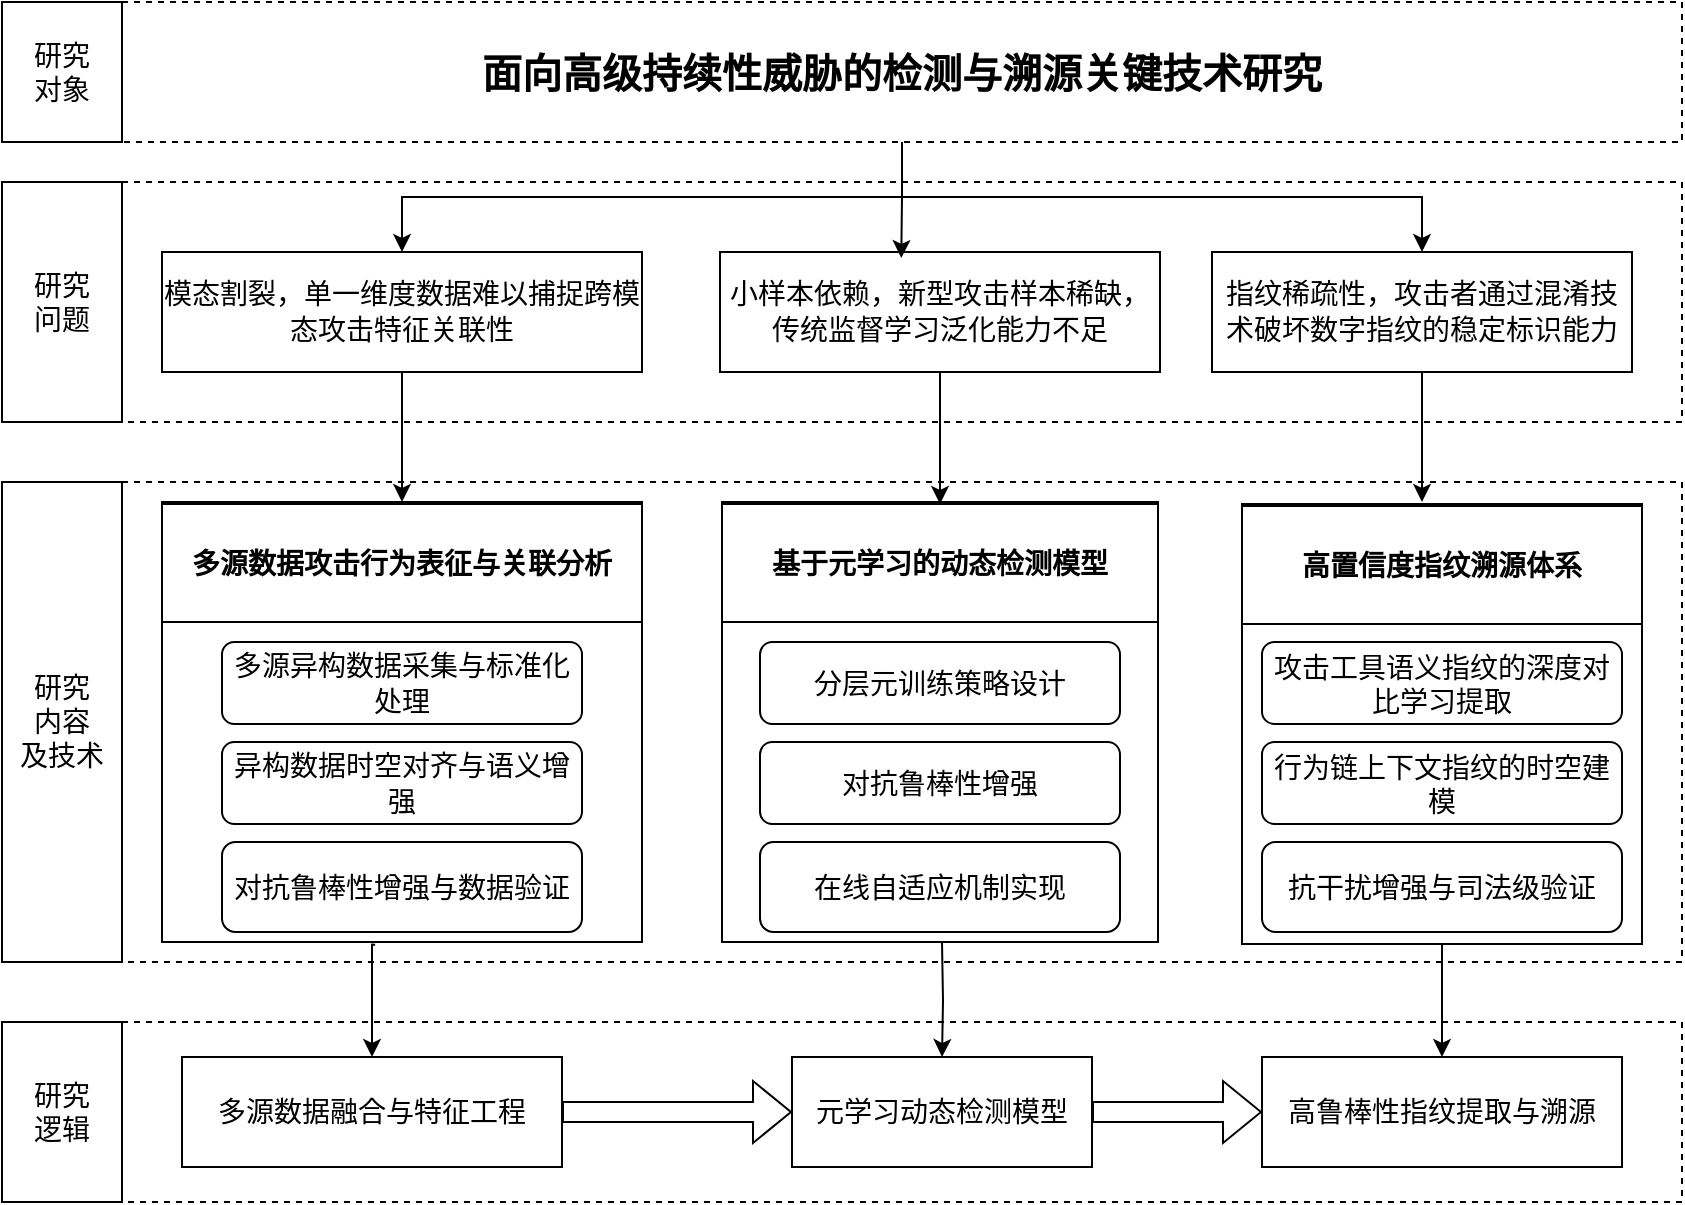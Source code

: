 <mxfile version="26.1.0">
  <diagram id="31b32b95-0358-9bc7-6ba0-a27c054ed1a7" name="Page-1">
    <mxGraphModel dx="1263" dy="903" grid="1" gridSize="10" guides="1" tooltips="1" connect="1" arrows="1" fold="1" page="1" pageScale="1" pageWidth="827" pageHeight="1169" background="none" math="0" shadow="0">
      <root>
        <mxCell id="0" />
        <mxCell id="1" parent="0" />
        <mxCell id="medj744ytxk-ZfBOXQ-K-96" value="" style="rounded=0;whiteSpace=wrap;html=1;dashed=1;fontSize=14;fontStyle=1" parent="1" vertex="1">
          <mxGeometry x="340" y="200" width="780" height="120" as="geometry" />
        </mxCell>
        <mxCell id="medj744ytxk-ZfBOXQ-K-104" value="" style="rounded=0;whiteSpace=wrap;html=1;dashed=1;fontSize=14;fontStyle=1" parent="1" vertex="1">
          <mxGeometry x="340" y="620" width="780" height="90" as="geometry" />
        </mxCell>
        <mxCell id="medj744ytxk-ZfBOXQ-K-109" style="edgeStyle=orthogonalEdgeStyle;rounded=0;orthogonalLoop=1;jettySize=auto;html=1;exitX=0.5;exitY=1;exitDx=0;exitDy=0;fontSize=14;" parent="1" source="medj744ytxk-ZfBOXQ-K-95" target="medj744ytxk-ZfBOXQ-K-105" edge="1">
          <mxGeometry relative="1" as="geometry" />
        </mxCell>
        <mxCell id="medj744ytxk-ZfBOXQ-K-110" style="edgeStyle=orthogonalEdgeStyle;rounded=0;orthogonalLoop=1;jettySize=auto;html=1;exitX=0.5;exitY=1;exitDx=0;exitDy=0;fontSize=14;" parent="1" source="medj744ytxk-ZfBOXQ-K-95" target="medj744ytxk-ZfBOXQ-K-107" edge="1">
          <mxGeometry relative="1" as="geometry" />
        </mxCell>
        <mxCell id="medj744ytxk-ZfBOXQ-K-95" value="面向高级持续性威胁的检测与溯源关键技术研究" style="rounded=0;whiteSpace=wrap;html=1;dashed=1;fontSize=20;fontStyle=1" parent="1" vertex="1">
          <mxGeometry x="340" y="110" width="780" height="70" as="geometry" />
        </mxCell>
        <mxCell id="medj744ytxk-ZfBOXQ-K-97" value="" style="rounded=0;whiteSpace=wrap;html=1;dashed=1;fontSize=14;fontStyle=1" parent="1" vertex="1">
          <mxGeometry x="340" y="350" width="780" height="240" as="geometry" />
        </mxCell>
        <mxCell id="medj744ytxk-ZfBOXQ-K-118" style="edgeStyle=orthogonalEdgeStyle;rounded=0;orthogonalLoop=1;jettySize=auto;html=1;shape=flexArrow;fontSize=14;" parent="1" source="medj744ytxk-ZfBOXQ-K-98" target="medj744ytxk-ZfBOXQ-K-102" edge="1">
          <mxGeometry relative="1" as="geometry" />
        </mxCell>
        <mxCell id="medj744ytxk-ZfBOXQ-K-98" value="多源数据融合与特征工程" style="rounded=0;whiteSpace=wrap;html=1;fontSize=14;" parent="1" vertex="1">
          <mxGeometry x="370" y="637.5" width="190" height="55" as="geometry" />
        </mxCell>
        <mxCell id="medj744ytxk-ZfBOXQ-K-114" style="edgeStyle=orthogonalEdgeStyle;rounded=0;orthogonalLoop=1;jettySize=auto;html=1;entryX=0.5;entryY=0;entryDx=0;entryDy=0;fontSize=14;exitX=0.444;exitY=1.006;exitDx=0;exitDy=0;exitPerimeter=0;" parent="1" source="medj744ytxk-ZfBOXQ-K-99" target="medj744ytxk-ZfBOXQ-K-98" edge="1">
          <mxGeometry relative="1" as="geometry">
            <Array as="points">
              <mxPoint x="465" y="581" />
            </Array>
          </mxGeometry>
        </mxCell>
        <mxCell id="medj744ytxk-ZfBOXQ-K-115" value="" style="edgeStyle=orthogonalEdgeStyle;rounded=0;orthogonalLoop=1;jettySize=auto;html=1;fontSize=14;" parent="1" target="medj744ytxk-ZfBOXQ-K-102" edge="1">
          <mxGeometry relative="1" as="geometry">
            <mxPoint x="750.0" y="580" as="sourcePoint" />
          </mxGeometry>
        </mxCell>
        <mxCell id="medj744ytxk-ZfBOXQ-K-116" style="edgeStyle=orthogonalEdgeStyle;rounded=0;orthogonalLoop=1;jettySize=auto;html=1;fontSize=14;exitX=0.5;exitY=1;exitDx=0;exitDy=0;" parent="1" source="medj744ytxk-ZfBOXQ-K-141" target="medj744ytxk-ZfBOXQ-K-103" edge="1">
          <mxGeometry relative="1" as="geometry">
            <mxPoint x="990.0" y="580" as="sourcePoint" />
          </mxGeometry>
        </mxCell>
        <mxCell id="medj744ytxk-ZfBOXQ-K-119" style="edgeStyle=orthogonalEdgeStyle;rounded=0;orthogonalLoop=1;jettySize=auto;html=1;entryX=0;entryY=0.5;entryDx=0;entryDy=0;shape=flexArrow;fontSize=14;" parent="1" source="medj744ytxk-ZfBOXQ-K-102" target="medj744ytxk-ZfBOXQ-K-103" edge="1">
          <mxGeometry relative="1" as="geometry" />
        </mxCell>
        <mxCell id="medj744ytxk-ZfBOXQ-K-102" value="元学习动态检测模型" style="rounded=0;whiteSpace=wrap;html=1;fontSize=14;" parent="1" vertex="1">
          <mxGeometry x="675" y="637.5" width="150" height="55" as="geometry" />
        </mxCell>
        <mxCell id="medj744ytxk-ZfBOXQ-K-103" value="高鲁棒性指纹提取与溯源" style="rounded=0;whiteSpace=wrap;html=1;fontSize=14;" parent="1" vertex="1">
          <mxGeometry x="910" y="637.5" width="180" height="55" as="geometry" />
        </mxCell>
        <mxCell id="medj744ytxk-ZfBOXQ-K-111" style="edgeStyle=orthogonalEdgeStyle;rounded=0;orthogonalLoop=1;jettySize=auto;html=1;exitX=0.5;exitY=1;exitDx=0;exitDy=0;fontSize=14;" parent="1" source="medj744ytxk-ZfBOXQ-K-105" target="medj744ytxk-ZfBOXQ-K-99" edge="1">
          <mxGeometry relative="1" as="geometry" />
        </mxCell>
        <mxCell id="medj744ytxk-ZfBOXQ-K-105" value="&lt;p class=&quot;MsoNormal&quot;&gt;&lt;span style=&quot;font-family: &amp;quot;Segoe UI&amp;quot;; letter-spacing: 0pt; background: rgb(255, 255, 255);&quot;&gt;&lt;font face=&quot;Segoe UI&quot;&gt;模态割裂&lt;/font&gt;&lt;/span&gt;&lt;span style=&quot;font-family: 宋体; letter-spacing: 0pt; background: rgb(255, 255, 255);&quot;&gt;&lt;font face=&quot;宋体&quot;&gt;，&lt;/font&gt;&lt;/span&gt;&lt;span style=&quot;font-family: &amp;quot;Segoe UI&amp;quot;; letter-spacing: 0pt; background: rgb(255, 255, 255);&quot;&gt;&lt;font face=&quot;Segoe UI&quot;&gt;单一维度数据难以捕捉跨模态攻击特征关联性&lt;/font&gt;&lt;/span&gt;&lt;/p&gt;" style="rounded=0;whiteSpace=wrap;html=1;fontSize=14;" parent="1" vertex="1">
          <mxGeometry x="360" y="235" width="240" height="60" as="geometry" />
        </mxCell>
        <mxCell id="CpVzzLTqRd0cRH4LyYoI-9" style="edgeStyle=orthogonalEdgeStyle;rounded=0;orthogonalLoop=1;jettySize=auto;html=1;entryX=0.5;entryY=0;entryDx=0;entryDy=0;" edge="1" parent="1" source="medj744ytxk-ZfBOXQ-K-106" target="medj744ytxk-ZfBOXQ-K-140">
          <mxGeometry relative="1" as="geometry" />
        </mxCell>
        <mxCell id="medj744ytxk-ZfBOXQ-K-106" value="&lt;p class=&quot;MsoNormal&quot;&gt;&lt;span style=&quot;font-family: &amp;quot;Segoe UI&amp;quot;; letter-spacing: 0pt; background: rgb(255, 255, 255);&quot;&gt;&lt;font face=&quot;Segoe UI&quot;&gt;小样本依赖&lt;/font&gt;&lt;/span&gt;&lt;span style=&quot;font-family: 宋体; letter-spacing: 0pt; background: rgb(255, 255, 255);&quot;&gt;&lt;font face=&quot;宋体&quot;&gt;，&lt;/font&gt;&lt;/span&gt;&lt;span style=&quot;font-family: &amp;quot;Segoe UI&amp;quot;; letter-spacing: 0pt; background: rgb(255, 255, 255);&quot;&gt;&lt;font face=&quot;Segoe UI&quot;&gt;新型攻击样本稀缺，传统监督学习泛化能力不足&lt;/font&gt;&lt;/span&gt;&lt;/p&gt;" style="rounded=0;whiteSpace=wrap;html=1;fontSize=14;" parent="1" vertex="1">
          <mxGeometry x="639" y="235" width="220" height="60" as="geometry" />
        </mxCell>
        <mxCell id="medj744ytxk-ZfBOXQ-K-113" style="edgeStyle=orthogonalEdgeStyle;rounded=0;orthogonalLoop=1;jettySize=auto;html=1;entryX=0.5;entryY=0;entryDx=0;entryDy=0;fontSize=14;" parent="1" source="medj744ytxk-ZfBOXQ-K-107" edge="1">
          <mxGeometry relative="1" as="geometry">
            <mxPoint x="990" y="360" as="targetPoint" />
          </mxGeometry>
        </mxCell>
        <mxCell id="medj744ytxk-ZfBOXQ-K-107" value="&lt;p class=&quot;MsoNormal&quot;&gt;&lt;span style=&quot;font-family: &amp;quot;Segoe UI&amp;quot;; letter-spacing: 0pt; background: rgb(255, 255, 255);&quot;&gt;&lt;font face=&quot;Segoe UI&quot;&gt;指纹稀疏性&lt;/font&gt;&lt;/span&gt;&lt;span style=&quot;font-family: 宋体; letter-spacing: 0pt; background: rgb(255, 255, 255);&quot;&gt;&lt;font face=&quot;宋体&quot;&gt;，&lt;/font&gt;&lt;/span&gt;&lt;span style=&quot;font-family: &amp;quot;Segoe UI&amp;quot;; letter-spacing: 0pt; background: rgb(255, 255, 255);&quot;&gt;&lt;font face=&quot;Segoe UI&quot;&gt;攻击者通过混淆技术破坏数字指纹的稳定标识能力&lt;/font&gt;&lt;/span&gt;&lt;/p&gt;" style="rounded=0;whiteSpace=wrap;html=1;fontSize=14;" parent="1" vertex="1">
          <mxGeometry x="885" y="235" width="210" height="60" as="geometry" />
        </mxCell>
        <mxCell id="medj744ytxk-ZfBOXQ-K-130" value="研究&lt;div&gt;对象&lt;/div&gt;" style="rounded=0;whiteSpace=wrap;html=1;fontSize=14;" parent="1" vertex="1">
          <mxGeometry x="280" y="110" width="60" height="70" as="geometry" />
        </mxCell>
        <mxCell id="medj744ytxk-ZfBOXQ-K-131" value="研究&lt;div&gt;问题&lt;/div&gt;" style="rounded=0;whiteSpace=wrap;html=1;fontSize=14;" parent="1" vertex="1">
          <mxGeometry x="280" y="200" width="60" height="120" as="geometry" />
        </mxCell>
        <mxCell id="medj744ytxk-ZfBOXQ-K-132" value="研究&lt;div&gt;内容&lt;/div&gt;&lt;div&gt;及技术&lt;/div&gt;" style="rounded=0;whiteSpace=wrap;html=1;fontSize=14;" parent="1" vertex="1">
          <mxGeometry x="280" y="350" width="60" height="240" as="geometry" />
        </mxCell>
        <mxCell id="medj744ytxk-ZfBOXQ-K-133" value="研究&lt;div&gt;逻辑&lt;/div&gt;" style="rounded=0;whiteSpace=wrap;html=1;fontSize=14;" parent="1" vertex="1">
          <mxGeometry x="280" y="620" width="60" height="90" as="geometry" />
        </mxCell>
        <mxCell id="medj744ytxk-ZfBOXQ-K-146" value="" style="group;fontSize=14;" parent="1" vertex="1" connectable="0">
          <mxGeometry x="640" y="360" width="218" height="220" as="geometry" />
        </mxCell>
        <mxCell id="medj744ytxk-ZfBOXQ-K-136" value="" style="rounded=0;whiteSpace=wrap;html=1;fontSize=14;" parent="medj744ytxk-ZfBOXQ-K-146" vertex="1">
          <mxGeometry width="218" height="220" as="geometry" />
        </mxCell>
        <mxCell id="medj744ytxk-ZfBOXQ-K-137" value="&lt;p class=&quot;MsoNormal&quot;&gt;&lt;span&gt;&lt;span style=&quot;font-family: Calibri;&quot;&gt;&lt;font face=&quot;宋体&quot;&gt;分层元训练策略设计&lt;/font&gt;&lt;/span&gt;&lt;/span&gt;&lt;/p&gt;" style="rounded=1;whiteSpace=wrap;html=1;fontStyle=0;fontSize=14;" parent="medj744ytxk-ZfBOXQ-K-146" vertex="1">
          <mxGeometry x="19" y="70" width="180" height="41" as="geometry" />
        </mxCell>
        <mxCell id="medj744ytxk-ZfBOXQ-K-138" value="&lt;p class=&quot;MsoNormal&quot;&gt;&lt;span&gt;&lt;span style=&quot;font-family: Calibri;&quot;&gt;&lt;font face=&quot;宋体&quot;&gt;对抗鲁棒性增强&lt;/font&gt;&lt;/span&gt;&lt;/span&gt;&lt;/p&gt;" style="rounded=1;whiteSpace=wrap;html=1;fontStyle=0;fontSize=14;" parent="medj744ytxk-ZfBOXQ-K-146" vertex="1">
          <mxGeometry x="19" y="120" width="180" height="41" as="geometry" />
        </mxCell>
        <mxCell id="medj744ytxk-ZfBOXQ-K-139" value="&lt;p class=&quot;MsoNormal&quot;&gt;&lt;span&gt;&lt;span style=&quot;font-family: Calibri;&quot;&gt;&lt;font face=&quot;宋体&quot;&gt;在线自适应机制实现&lt;/font&gt;&lt;/span&gt;&lt;/span&gt;&lt;/p&gt;" style="rounded=1;whiteSpace=wrap;html=1;fontStyle=0;fontSize=14;" parent="medj744ytxk-ZfBOXQ-K-146" vertex="1">
          <mxGeometry x="19" y="170" width="180" height="45" as="geometry" />
        </mxCell>
        <mxCell id="medj744ytxk-ZfBOXQ-K-140" value="&lt;p class=&quot;MsoNormal&quot;&gt;&lt;b&gt;&lt;span style=&quot;font-family: Calibri;&quot;&gt;&lt;font face=&quot;宋体&quot;&gt;基于元学习的动态检测模型&lt;/font&gt;&lt;/span&gt;&lt;/b&gt;&lt;/p&gt;" style="rounded=0;whiteSpace=wrap;html=1;fontSize=14;" parent="medj744ytxk-ZfBOXQ-K-146" vertex="1">
          <mxGeometry y="1" width="218" height="59" as="geometry" />
        </mxCell>
        <mxCell id="medj744ytxk-ZfBOXQ-K-147" value="" style="group;fontSize=14;" parent="1" vertex="1" connectable="0">
          <mxGeometry x="360" y="360" width="240" height="220" as="geometry" />
        </mxCell>
        <mxCell id="medj744ytxk-ZfBOXQ-K-99" value="" style="rounded=0;whiteSpace=wrap;html=1;fontSize=14;" parent="medj744ytxk-ZfBOXQ-K-147" vertex="1">
          <mxGeometry width="240" height="220" as="geometry" />
        </mxCell>
        <mxCell id="medj744ytxk-ZfBOXQ-K-121" value="&lt;p class=&quot;MsoNormal&quot;&gt;&lt;span&gt;&lt;span style=&quot;font-family: Calibri;&quot;&gt;&lt;font face=&quot;宋体&quot;&gt;多源异构数据采集与标准化处理&lt;/font&gt;&lt;/span&gt;&lt;/span&gt;&lt;/p&gt;" style="rounded=1;whiteSpace=wrap;html=1;fontStyle=0;fontSize=14;" parent="medj744ytxk-ZfBOXQ-K-147" vertex="1">
          <mxGeometry x="30" y="70" width="180" height="41" as="geometry" />
        </mxCell>
        <mxCell id="medj744ytxk-ZfBOXQ-K-122" value="&lt;p class=&quot;MsoNormal&quot;&gt;&lt;span&gt;&lt;span style=&quot;font-family: Calibri;&quot;&gt;&lt;font face=&quot;宋体&quot;&gt;异构数据时空对齐与语义增强&lt;/font&gt;&lt;/span&gt;&lt;/span&gt;&lt;/p&gt;" style="rounded=1;whiteSpace=wrap;html=1;fontStyle=0;fontSize=14;" parent="medj744ytxk-ZfBOXQ-K-147" vertex="1">
          <mxGeometry x="30" y="120" width="180" height="41" as="geometry" />
        </mxCell>
        <mxCell id="medj744ytxk-ZfBOXQ-K-123" value="&lt;p class=&quot;MsoNormal&quot;&gt;&lt;span&gt;&lt;span style=&quot;font-family: Calibri;&quot;&gt;&lt;font face=&quot;宋体&quot;&gt;对抗鲁棒性增强与数据验证&lt;/font&gt;&lt;/span&gt;&lt;/span&gt;&lt;/p&gt;" style="rounded=1;whiteSpace=wrap;html=1;fontStyle=0;fontSize=14;" parent="medj744ytxk-ZfBOXQ-K-147" vertex="1">
          <mxGeometry x="30" y="170" width="180" height="45" as="geometry" />
        </mxCell>
        <mxCell id="medj744ytxk-ZfBOXQ-K-135" value="&lt;p class=&quot;MsoNormal&quot;&gt;&lt;b&gt;&lt;span style=&quot;font-family: Calibri;&quot;&gt;&lt;font face=&quot;宋体&quot;&gt;多源数据攻击行为表征与关联分析&lt;/font&gt;&lt;/span&gt;&lt;/b&gt;&lt;/p&gt;" style="rounded=0;whiteSpace=wrap;html=1;fontSize=14;" parent="medj744ytxk-ZfBOXQ-K-147" vertex="1">
          <mxGeometry y="1" width="240" height="59" as="geometry" />
        </mxCell>
        <mxCell id="medj744ytxk-ZfBOXQ-K-148" value="" style="group;fontSize=14;" parent="1" vertex="1" connectable="0">
          <mxGeometry x="900" y="361" width="200" height="220" as="geometry" />
        </mxCell>
        <mxCell id="medj744ytxk-ZfBOXQ-K-141" value="" style="rounded=0;whiteSpace=wrap;html=1;fontSize=14;" parent="medj744ytxk-ZfBOXQ-K-148" vertex="1">
          <mxGeometry width="200" height="220" as="geometry" />
        </mxCell>
        <mxCell id="medj744ytxk-ZfBOXQ-K-142" value="&lt;p class=&quot;MsoNormal&quot;&gt;&lt;span&gt;&lt;span style=&quot;font-family: &amp;quot;Segoe UI&amp;quot;; letter-spacing: 0pt; background: rgb(255, 255, 255);&quot;&gt;&lt;font face=&quot;Segoe UI&quot;&gt;攻击工具语义指纹的深度对比学习提取&lt;/font&gt;&lt;/span&gt;&lt;/span&gt;&lt;/p&gt;" style="rounded=1;whiteSpace=wrap;html=1;fontStyle=0;fontSize=14;" parent="medj744ytxk-ZfBOXQ-K-148" vertex="1">
          <mxGeometry x="10" y="69" width="180" height="41" as="geometry" />
        </mxCell>
        <mxCell id="medj744ytxk-ZfBOXQ-K-143" value="&lt;p class=&quot;MsoNormal&quot;&gt;&lt;span&gt;&lt;span style=&quot;font-family: &amp;quot;Segoe UI&amp;quot;; letter-spacing: 0pt; background: rgb(255, 255, 255);&quot;&gt;&lt;font face=&quot;Segoe UI&quot;&gt;行为链上下文指纹的时空建模&lt;/font&gt;&lt;/span&gt;&lt;/span&gt;&lt;/p&gt;" style="rounded=1;whiteSpace=wrap;html=1;fontStyle=0;fontSize=14;" parent="medj744ytxk-ZfBOXQ-K-148" vertex="1">
          <mxGeometry x="10" y="119" width="180" height="41" as="geometry" />
        </mxCell>
        <mxCell id="medj744ytxk-ZfBOXQ-K-144" value="&lt;p class=&quot;MsoNormal&quot;&gt;&lt;span&gt;&lt;span style=&quot;font-family: &amp;quot;Segoe UI&amp;quot;; letter-spacing: 0pt; background: rgb(255, 255, 255);&quot;&gt;&lt;font face=&quot;Segoe UI&quot;&gt;抗干扰增强与司法级验证&lt;/font&gt;&lt;/span&gt;&lt;/span&gt;&lt;/p&gt;" style="rounded=1;whiteSpace=wrap;html=1;fontStyle=0;fontSize=14;" parent="medj744ytxk-ZfBOXQ-K-148" vertex="1">
          <mxGeometry x="10" y="169" width="180" height="45" as="geometry" />
        </mxCell>
        <mxCell id="medj744ytxk-ZfBOXQ-K-145" value="&lt;p class=&quot;MsoNormal&quot;&gt;&lt;b&gt;&lt;span style=&quot;font-family: Calibri;&quot;&gt;&lt;font face=&quot;宋体&quot;&gt;高置信度指纹溯源体系&lt;/font&gt;&lt;/span&gt;&lt;/b&gt;&lt;/p&gt;" style="rounded=0;whiteSpace=wrap;html=1;fontSize=14;" parent="medj744ytxk-ZfBOXQ-K-148" vertex="1">
          <mxGeometry y="1" width="200" height="59" as="geometry" />
        </mxCell>
        <mxCell id="CpVzzLTqRd0cRH4LyYoI-8" style="edgeStyle=orthogonalEdgeStyle;rounded=0;orthogonalLoop=1;jettySize=auto;html=1;entryX=0.412;entryY=0.05;entryDx=0;entryDy=0;entryPerimeter=0;" edge="1" parent="1" source="medj744ytxk-ZfBOXQ-K-95" target="medj744ytxk-ZfBOXQ-K-106">
          <mxGeometry relative="1" as="geometry" />
        </mxCell>
      </root>
    </mxGraphModel>
  </diagram>
</mxfile>

